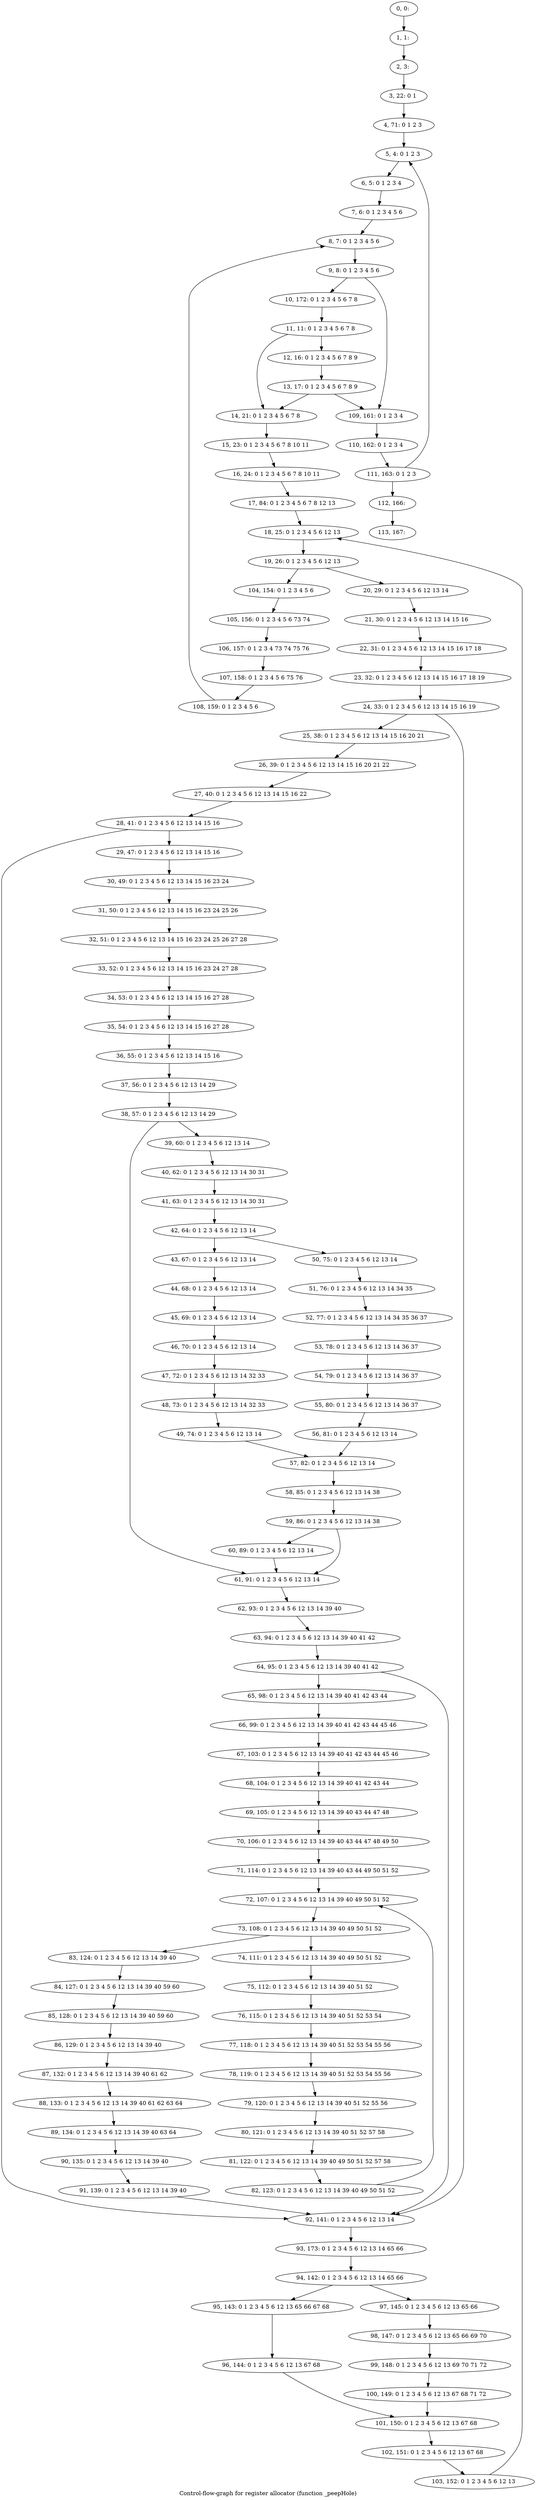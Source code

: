 digraph G {
graph [label="Control-flow-graph for register allocator (function _peepHole)"]
0[label="0, 0: "];
1[label="1, 1: "];
2[label="2, 3: "];
3[label="3, 22: 0 1 "];
4[label="4, 71: 0 1 2 3 "];
5[label="5, 4: 0 1 2 3 "];
6[label="6, 5: 0 1 2 3 4 "];
7[label="7, 6: 0 1 2 3 4 5 6 "];
8[label="8, 7: 0 1 2 3 4 5 6 "];
9[label="9, 8: 0 1 2 3 4 5 6 "];
10[label="10, 172: 0 1 2 3 4 5 6 7 8 "];
11[label="11, 11: 0 1 2 3 4 5 6 7 8 "];
12[label="12, 16: 0 1 2 3 4 5 6 7 8 9 "];
13[label="13, 17: 0 1 2 3 4 5 6 7 8 9 "];
14[label="14, 21: 0 1 2 3 4 5 6 7 8 "];
15[label="15, 23: 0 1 2 3 4 5 6 7 8 10 11 "];
16[label="16, 24: 0 1 2 3 4 5 6 7 8 10 11 "];
17[label="17, 84: 0 1 2 3 4 5 6 7 8 12 13 "];
18[label="18, 25: 0 1 2 3 4 5 6 12 13 "];
19[label="19, 26: 0 1 2 3 4 5 6 12 13 "];
20[label="20, 29: 0 1 2 3 4 5 6 12 13 14 "];
21[label="21, 30: 0 1 2 3 4 5 6 12 13 14 15 16 "];
22[label="22, 31: 0 1 2 3 4 5 6 12 13 14 15 16 17 18 "];
23[label="23, 32: 0 1 2 3 4 5 6 12 13 14 15 16 17 18 19 "];
24[label="24, 33: 0 1 2 3 4 5 6 12 13 14 15 16 19 "];
25[label="25, 38: 0 1 2 3 4 5 6 12 13 14 15 16 20 21 "];
26[label="26, 39: 0 1 2 3 4 5 6 12 13 14 15 16 20 21 22 "];
27[label="27, 40: 0 1 2 3 4 5 6 12 13 14 15 16 22 "];
28[label="28, 41: 0 1 2 3 4 5 6 12 13 14 15 16 "];
29[label="29, 47: 0 1 2 3 4 5 6 12 13 14 15 16 "];
30[label="30, 49: 0 1 2 3 4 5 6 12 13 14 15 16 23 24 "];
31[label="31, 50: 0 1 2 3 4 5 6 12 13 14 15 16 23 24 25 26 "];
32[label="32, 51: 0 1 2 3 4 5 6 12 13 14 15 16 23 24 25 26 27 28 "];
33[label="33, 52: 0 1 2 3 4 5 6 12 13 14 15 16 23 24 27 28 "];
34[label="34, 53: 0 1 2 3 4 5 6 12 13 14 15 16 27 28 "];
35[label="35, 54: 0 1 2 3 4 5 6 12 13 14 15 16 27 28 "];
36[label="36, 55: 0 1 2 3 4 5 6 12 13 14 15 16 "];
37[label="37, 56: 0 1 2 3 4 5 6 12 13 14 29 "];
38[label="38, 57: 0 1 2 3 4 5 6 12 13 14 29 "];
39[label="39, 60: 0 1 2 3 4 5 6 12 13 14 "];
40[label="40, 62: 0 1 2 3 4 5 6 12 13 14 30 31 "];
41[label="41, 63: 0 1 2 3 4 5 6 12 13 14 30 31 "];
42[label="42, 64: 0 1 2 3 4 5 6 12 13 14 "];
43[label="43, 67: 0 1 2 3 4 5 6 12 13 14 "];
44[label="44, 68: 0 1 2 3 4 5 6 12 13 14 "];
45[label="45, 69: 0 1 2 3 4 5 6 12 13 14 "];
46[label="46, 70: 0 1 2 3 4 5 6 12 13 14 "];
47[label="47, 72: 0 1 2 3 4 5 6 12 13 14 32 33 "];
48[label="48, 73: 0 1 2 3 4 5 6 12 13 14 32 33 "];
49[label="49, 74: 0 1 2 3 4 5 6 12 13 14 "];
50[label="50, 75: 0 1 2 3 4 5 6 12 13 14 "];
51[label="51, 76: 0 1 2 3 4 5 6 12 13 14 34 35 "];
52[label="52, 77: 0 1 2 3 4 5 6 12 13 14 34 35 36 37 "];
53[label="53, 78: 0 1 2 3 4 5 6 12 13 14 36 37 "];
54[label="54, 79: 0 1 2 3 4 5 6 12 13 14 36 37 "];
55[label="55, 80: 0 1 2 3 4 5 6 12 13 14 36 37 "];
56[label="56, 81: 0 1 2 3 4 5 6 12 13 14 "];
57[label="57, 82: 0 1 2 3 4 5 6 12 13 14 "];
58[label="58, 85: 0 1 2 3 4 5 6 12 13 14 38 "];
59[label="59, 86: 0 1 2 3 4 5 6 12 13 14 38 "];
60[label="60, 89: 0 1 2 3 4 5 6 12 13 14 "];
61[label="61, 91: 0 1 2 3 4 5 6 12 13 14 "];
62[label="62, 93: 0 1 2 3 4 5 6 12 13 14 39 40 "];
63[label="63, 94: 0 1 2 3 4 5 6 12 13 14 39 40 41 42 "];
64[label="64, 95: 0 1 2 3 4 5 6 12 13 14 39 40 41 42 "];
65[label="65, 98: 0 1 2 3 4 5 6 12 13 14 39 40 41 42 43 44 "];
66[label="66, 99: 0 1 2 3 4 5 6 12 13 14 39 40 41 42 43 44 45 46 "];
67[label="67, 103: 0 1 2 3 4 5 6 12 13 14 39 40 41 42 43 44 45 46 "];
68[label="68, 104: 0 1 2 3 4 5 6 12 13 14 39 40 41 42 43 44 "];
69[label="69, 105: 0 1 2 3 4 5 6 12 13 14 39 40 43 44 47 48 "];
70[label="70, 106: 0 1 2 3 4 5 6 12 13 14 39 40 43 44 47 48 49 50 "];
71[label="71, 114: 0 1 2 3 4 5 6 12 13 14 39 40 43 44 49 50 51 52 "];
72[label="72, 107: 0 1 2 3 4 5 6 12 13 14 39 40 49 50 51 52 "];
73[label="73, 108: 0 1 2 3 4 5 6 12 13 14 39 40 49 50 51 52 "];
74[label="74, 111: 0 1 2 3 4 5 6 12 13 14 39 40 49 50 51 52 "];
75[label="75, 112: 0 1 2 3 4 5 6 12 13 14 39 40 51 52 "];
76[label="76, 115: 0 1 2 3 4 5 6 12 13 14 39 40 51 52 53 54 "];
77[label="77, 118: 0 1 2 3 4 5 6 12 13 14 39 40 51 52 53 54 55 56 "];
78[label="78, 119: 0 1 2 3 4 5 6 12 13 14 39 40 51 52 53 54 55 56 "];
79[label="79, 120: 0 1 2 3 4 5 6 12 13 14 39 40 51 52 55 56 "];
80[label="80, 121: 0 1 2 3 4 5 6 12 13 14 39 40 51 52 57 58 "];
81[label="81, 122: 0 1 2 3 4 5 6 12 13 14 39 40 49 50 51 52 57 58 "];
82[label="82, 123: 0 1 2 3 4 5 6 12 13 14 39 40 49 50 51 52 "];
83[label="83, 124: 0 1 2 3 4 5 6 12 13 14 39 40 "];
84[label="84, 127: 0 1 2 3 4 5 6 12 13 14 39 40 59 60 "];
85[label="85, 128: 0 1 2 3 4 5 6 12 13 14 39 40 59 60 "];
86[label="86, 129: 0 1 2 3 4 5 6 12 13 14 39 40 "];
87[label="87, 132: 0 1 2 3 4 5 6 12 13 14 39 40 61 62 "];
88[label="88, 133: 0 1 2 3 4 5 6 12 13 14 39 40 61 62 63 64 "];
89[label="89, 134: 0 1 2 3 4 5 6 12 13 14 39 40 63 64 "];
90[label="90, 135: 0 1 2 3 4 5 6 12 13 14 39 40 "];
91[label="91, 139: 0 1 2 3 4 5 6 12 13 14 39 40 "];
92[label="92, 141: 0 1 2 3 4 5 6 12 13 14 "];
93[label="93, 173: 0 1 2 3 4 5 6 12 13 14 65 66 "];
94[label="94, 142: 0 1 2 3 4 5 6 12 13 14 65 66 "];
95[label="95, 143: 0 1 2 3 4 5 6 12 13 65 66 67 68 "];
96[label="96, 144: 0 1 2 3 4 5 6 12 13 67 68 "];
97[label="97, 145: 0 1 2 3 4 5 6 12 13 65 66 "];
98[label="98, 147: 0 1 2 3 4 5 6 12 13 65 66 69 70 "];
99[label="99, 148: 0 1 2 3 4 5 6 12 13 69 70 71 72 "];
100[label="100, 149: 0 1 2 3 4 5 6 12 13 67 68 71 72 "];
101[label="101, 150: 0 1 2 3 4 5 6 12 13 67 68 "];
102[label="102, 151: 0 1 2 3 4 5 6 12 13 67 68 "];
103[label="103, 152: 0 1 2 3 4 5 6 12 13 "];
104[label="104, 154: 0 1 2 3 4 5 6 "];
105[label="105, 156: 0 1 2 3 4 5 6 73 74 "];
106[label="106, 157: 0 1 2 3 4 73 74 75 76 "];
107[label="107, 158: 0 1 2 3 4 5 6 75 76 "];
108[label="108, 159: 0 1 2 3 4 5 6 "];
109[label="109, 161: 0 1 2 3 4 "];
110[label="110, 162: 0 1 2 3 4 "];
111[label="111, 163: 0 1 2 3 "];
112[label="112, 166: "];
113[label="113, 167: "];
0->1 ;
1->2 ;
2->3 ;
3->4 ;
4->5 ;
5->6 ;
6->7 ;
7->8 ;
8->9 ;
9->10 ;
9->109 ;
10->11 ;
11->12 ;
11->14 ;
12->13 ;
13->14 ;
13->109 ;
14->15 ;
15->16 ;
16->17 ;
17->18 ;
18->19 ;
19->20 ;
19->104 ;
20->21 ;
21->22 ;
22->23 ;
23->24 ;
24->25 ;
24->92 ;
25->26 ;
26->27 ;
27->28 ;
28->29 ;
28->92 ;
29->30 ;
30->31 ;
31->32 ;
32->33 ;
33->34 ;
34->35 ;
35->36 ;
36->37 ;
37->38 ;
38->39 ;
38->61 ;
39->40 ;
40->41 ;
41->42 ;
42->43 ;
42->50 ;
43->44 ;
44->45 ;
45->46 ;
46->47 ;
47->48 ;
48->49 ;
49->57 ;
50->51 ;
51->52 ;
52->53 ;
53->54 ;
54->55 ;
55->56 ;
56->57 ;
57->58 ;
58->59 ;
59->60 ;
59->61 ;
60->61 ;
61->62 ;
62->63 ;
63->64 ;
64->65 ;
64->92 ;
65->66 ;
66->67 ;
67->68 ;
68->69 ;
69->70 ;
70->71 ;
71->72 ;
72->73 ;
73->74 ;
73->83 ;
74->75 ;
75->76 ;
76->77 ;
77->78 ;
78->79 ;
79->80 ;
80->81 ;
81->82 ;
82->72 ;
83->84 ;
84->85 ;
85->86 ;
86->87 ;
87->88 ;
88->89 ;
89->90 ;
90->91 ;
91->92 ;
92->93 ;
93->94 ;
94->95 ;
94->97 ;
95->96 ;
96->101 ;
97->98 ;
98->99 ;
99->100 ;
100->101 ;
101->102 ;
102->103 ;
103->18 ;
104->105 ;
105->106 ;
106->107 ;
107->108 ;
108->8 ;
109->110 ;
110->111 ;
111->112 ;
111->5 ;
112->113 ;
}

